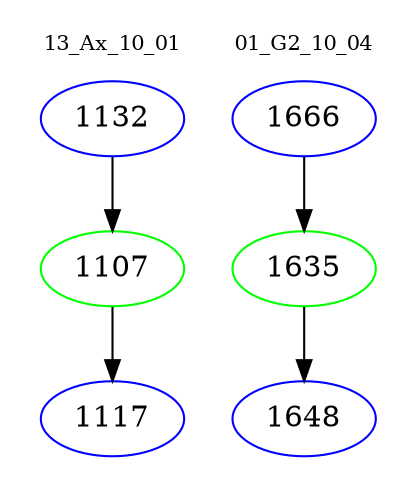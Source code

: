 digraph{
subgraph cluster_0 {
color = white
label = "13_Ax_10_01";
fontsize=10;
T0_1132 [label="1132", color="blue"]
T0_1132 -> T0_1107 [color="black"]
T0_1107 [label="1107", color="green"]
T0_1107 -> T0_1117 [color="black"]
T0_1117 [label="1117", color="blue"]
}
subgraph cluster_1 {
color = white
label = "01_G2_10_04";
fontsize=10;
T1_1666 [label="1666", color="blue"]
T1_1666 -> T1_1635 [color="black"]
T1_1635 [label="1635", color="green"]
T1_1635 -> T1_1648 [color="black"]
T1_1648 [label="1648", color="blue"]
}
}
